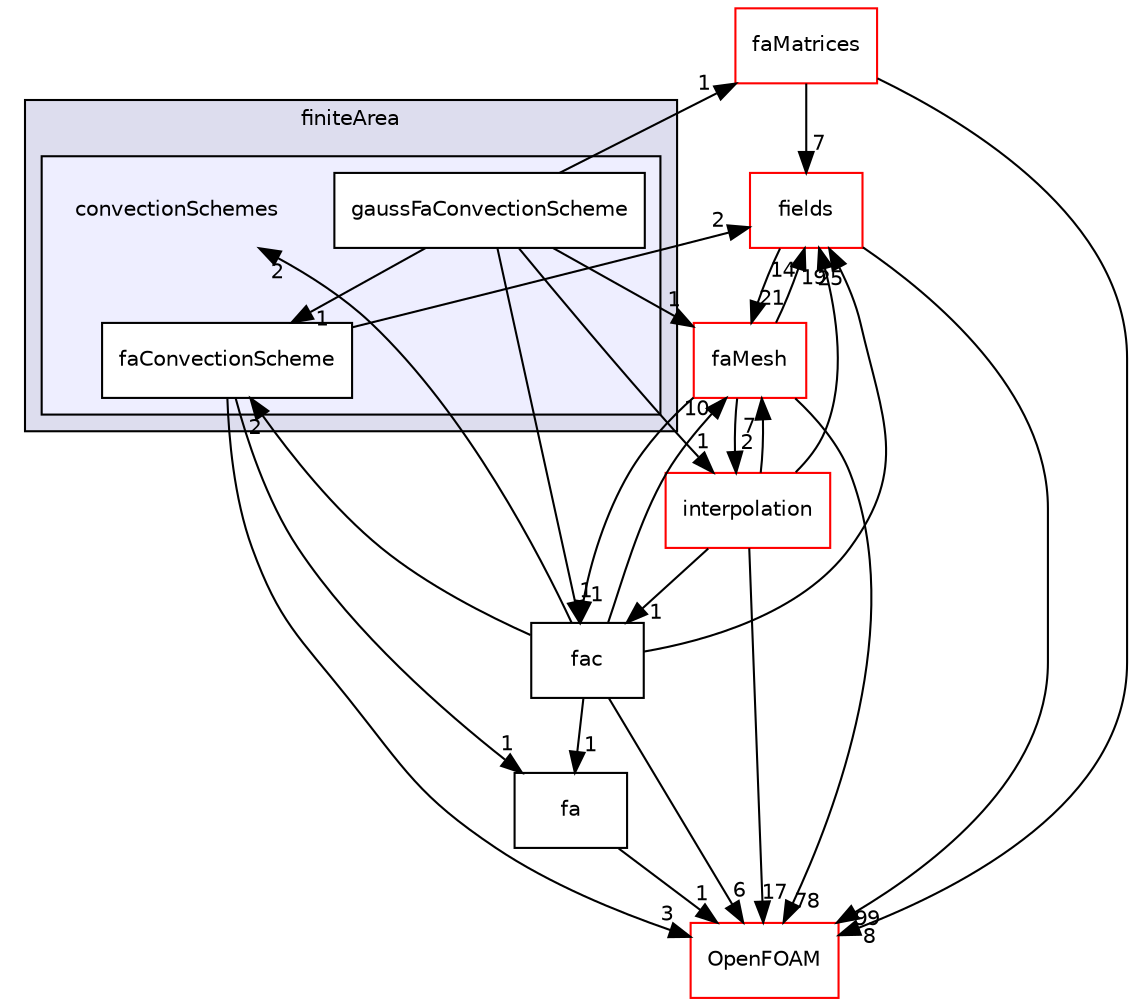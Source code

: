 digraph "src/finiteArea/finiteArea/convectionSchemes" {
  bgcolor=transparent;
  compound=true
  node [ fontsize="10", fontname="Helvetica"];
  edge [ labelfontsize="10", labelfontname="Helvetica"];
  subgraph clusterdir_b48fbfbe364b5d9546b561f47f4221eb {
    graph [ bgcolor="#ddddee", pencolor="black", label="finiteArea" fontname="Helvetica", fontsize="10", URL="dir_b48fbfbe364b5d9546b561f47f4221eb.html"]
  subgraph clusterdir_0701608faa91158a92c77db31ba389a5 {
    graph [ bgcolor="#eeeeff", pencolor="black", label="" URL="dir_0701608faa91158a92c77db31ba389a5.html"];
    dir_0701608faa91158a92c77db31ba389a5 [shape=plaintext label="convectionSchemes"];
    dir_f28cd50a4aa6d7ad3b7b3caaee5839e8 [shape=box label="faConvectionScheme" color="black" fillcolor="white" style="filled" URL="dir_f28cd50a4aa6d7ad3b7b3caaee5839e8.html"];
    dir_d6fbb828cd512b6bade9ec586702c902 [shape=box label="gaussFaConvectionScheme" color="black" fillcolor="white" style="filled" URL="dir_d6fbb828cd512b6bade9ec586702c902.html"];
  }
  }
  dir_82c77a639fb8894523e0866635d617d1 [shape=box label="fields" color="red" URL="dir_82c77a639fb8894523e0866635d617d1.html"];
  dir_e5a517ccc941541272063f044b95a606 [shape=box label="fa" URL="dir_e5a517ccc941541272063f044b95a606.html"];
  dir_11fa0d52a0a43d2db65b942bd42d04b1 [shape=box label="faMatrices" color="red" URL="dir_11fa0d52a0a43d2db65b942bd42d04b1.html"];
  dir_15aafd37ee87fbe9911ba23e923cc2c7 [shape=box label="fac" URL="dir_15aafd37ee87fbe9911ba23e923cc2c7.html"];
  dir_c5473ff19b20e6ec4dfe5c310b3778a8 [shape=box label="OpenFOAM" color="red" URL="dir_c5473ff19b20e6ec4dfe5c310b3778a8.html"];
  dir_f14612db68a06d13a87d37d60dc895d5 [shape=box label="faMesh" color="red" URL="dir_f14612db68a06d13a87d37d60dc895d5.html"];
  dir_880b478b7287aa29b2969cd4b71f61be [shape=box label="interpolation" color="red" URL="dir_880b478b7287aa29b2969cd4b71f61be.html"];
  dir_82c77a639fb8894523e0866635d617d1->dir_c5473ff19b20e6ec4dfe5c310b3778a8 [headlabel="99", labeldistance=1.5 headhref="dir_000734_002151.html"];
  dir_82c77a639fb8894523e0866635d617d1->dir_f14612db68a06d13a87d37d60dc895d5 [headlabel="21", labeldistance=1.5 headhref="dir_000734_000719.html"];
  dir_e5a517ccc941541272063f044b95a606->dir_c5473ff19b20e6ec4dfe5c310b3778a8 [headlabel="1", labeldistance=1.5 headhref="dir_000788_002151.html"];
  dir_d6fbb828cd512b6bade9ec586702c902->dir_11fa0d52a0a43d2db65b942bd42d04b1 [headlabel="1", labeldistance=1.5 headhref="dir_000775_000716.html"];
  dir_d6fbb828cd512b6bade9ec586702c902->dir_15aafd37ee87fbe9911ba23e923cc2c7 [headlabel="1", labeldistance=1.5 headhref="dir_000775_000789.html"];
  dir_d6fbb828cd512b6bade9ec586702c902->dir_f28cd50a4aa6d7ad3b7b3caaee5839e8 [headlabel="1", labeldistance=1.5 headhref="dir_000775_000774.html"];
  dir_d6fbb828cd512b6bade9ec586702c902->dir_f14612db68a06d13a87d37d60dc895d5 [headlabel="1", labeldistance=1.5 headhref="dir_000775_000719.html"];
  dir_d6fbb828cd512b6bade9ec586702c902->dir_880b478b7287aa29b2969cd4b71f61be [headlabel="1", labeldistance=1.5 headhref="dir_000775_000808.html"];
  dir_11fa0d52a0a43d2db65b942bd42d04b1->dir_82c77a639fb8894523e0866635d617d1 [headlabel="7", labeldistance=1.5 headhref="dir_000716_000734.html"];
  dir_11fa0d52a0a43d2db65b942bd42d04b1->dir_c5473ff19b20e6ec4dfe5c310b3778a8 [headlabel="8", labeldistance=1.5 headhref="dir_000716_002151.html"];
  dir_15aafd37ee87fbe9911ba23e923cc2c7->dir_82c77a639fb8894523e0866635d617d1 [headlabel="25", labeldistance=1.5 headhref="dir_000789_000734.html"];
  dir_15aafd37ee87fbe9911ba23e923cc2c7->dir_e5a517ccc941541272063f044b95a606 [headlabel="1", labeldistance=1.5 headhref="dir_000789_000788.html"];
  dir_15aafd37ee87fbe9911ba23e923cc2c7->dir_0701608faa91158a92c77db31ba389a5 [headlabel="2", labeldistance=1.5 headhref="dir_000789_000773.html"];
  dir_15aafd37ee87fbe9911ba23e923cc2c7->dir_c5473ff19b20e6ec4dfe5c310b3778a8 [headlabel="6", labeldistance=1.5 headhref="dir_000789_002151.html"];
  dir_15aafd37ee87fbe9911ba23e923cc2c7->dir_f28cd50a4aa6d7ad3b7b3caaee5839e8 [headlabel="2", labeldistance=1.5 headhref="dir_000789_000774.html"];
  dir_15aafd37ee87fbe9911ba23e923cc2c7->dir_f14612db68a06d13a87d37d60dc895d5 [headlabel="10", labeldistance=1.5 headhref="dir_000789_000719.html"];
  dir_f28cd50a4aa6d7ad3b7b3caaee5839e8->dir_82c77a639fb8894523e0866635d617d1 [headlabel="2", labeldistance=1.5 headhref="dir_000774_000734.html"];
  dir_f28cd50a4aa6d7ad3b7b3caaee5839e8->dir_e5a517ccc941541272063f044b95a606 [headlabel="1", labeldistance=1.5 headhref="dir_000774_000788.html"];
  dir_f28cd50a4aa6d7ad3b7b3caaee5839e8->dir_c5473ff19b20e6ec4dfe5c310b3778a8 [headlabel="3", labeldistance=1.5 headhref="dir_000774_002151.html"];
  dir_f14612db68a06d13a87d37d60dc895d5->dir_82c77a639fb8894523e0866635d617d1 [headlabel="14", labeldistance=1.5 headhref="dir_000719_000734.html"];
  dir_f14612db68a06d13a87d37d60dc895d5->dir_15aafd37ee87fbe9911ba23e923cc2c7 [headlabel="1", labeldistance=1.5 headhref="dir_000719_000789.html"];
  dir_f14612db68a06d13a87d37d60dc895d5->dir_c5473ff19b20e6ec4dfe5c310b3778a8 [headlabel="78", labeldistance=1.5 headhref="dir_000719_002151.html"];
  dir_f14612db68a06d13a87d37d60dc895d5->dir_880b478b7287aa29b2969cd4b71f61be [headlabel="2", labeldistance=1.5 headhref="dir_000719_000808.html"];
  dir_880b478b7287aa29b2969cd4b71f61be->dir_82c77a639fb8894523e0866635d617d1 [headlabel="19", labeldistance=1.5 headhref="dir_000808_000734.html"];
  dir_880b478b7287aa29b2969cd4b71f61be->dir_15aafd37ee87fbe9911ba23e923cc2c7 [headlabel="1", labeldistance=1.5 headhref="dir_000808_000789.html"];
  dir_880b478b7287aa29b2969cd4b71f61be->dir_c5473ff19b20e6ec4dfe5c310b3778a8 [headlabel="17", labeldistance=1.5 headhref="dir_000808_002151.html"];
  dir_880b478b7287aa29b2969cd4b71f61be->dir_f14612db68a06d13a87d37d60dc895d5 [headlabel="7", labeldistance=1.5 headhref="dir_000808_000719.html"];
}
